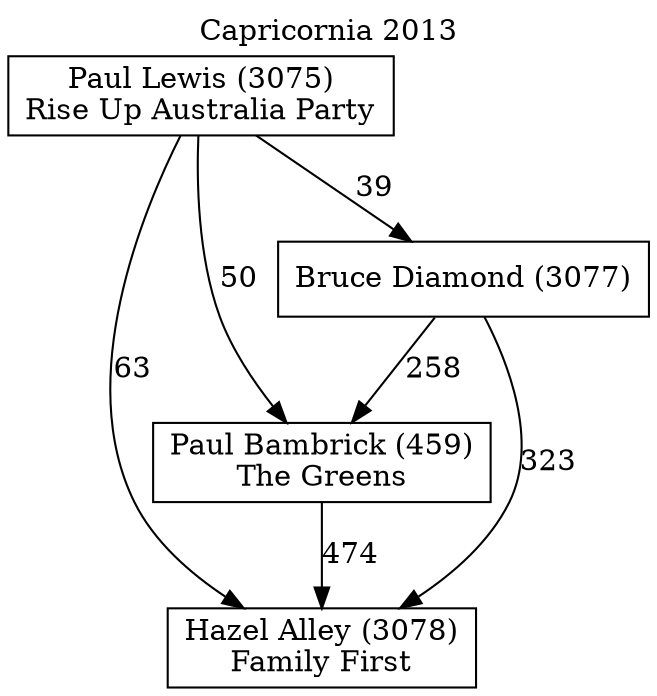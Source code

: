 // House preference flow
digraph "Hazel Alley (3078)_Capricornia_2013" {
	graph [label="Capricornia 2013" labelloc=t mclimit=10]
	node [shape=box]
	"Hazel Alley (3078)" [label="Hazel Alley (3078)
Family First"]
	"Paul Bambrick (459)" [label="Paul Bambrick (459)
The Greens"]
	"Bruce Diamond (3077)" [label="Bruce Diamond (3077)
"]
	"Paul Lewis (3075)" [label="Paul Lewis (3075)
Rise Up Australia Party"]
	"Paul Bambrick (459)" -> "Hazel Alley (3078)" [label=474]
	"Bruce Diamond (3077)" -> "Paul Bambrick (459)" [label=258]
	"Paul Lewis (3075)" -> "Bruce Diamond (3077)" [label=39]
	"Bruce Diamond (3077)" -> "Hazel Alley (3078)" [label=323]
	"Paul Lewis (3075)" -> "Hazel Alley (3078)" [label=63]
	"Paul Lewis (3075)" -> "Paul Bambrick (459)" [label=50]
}
